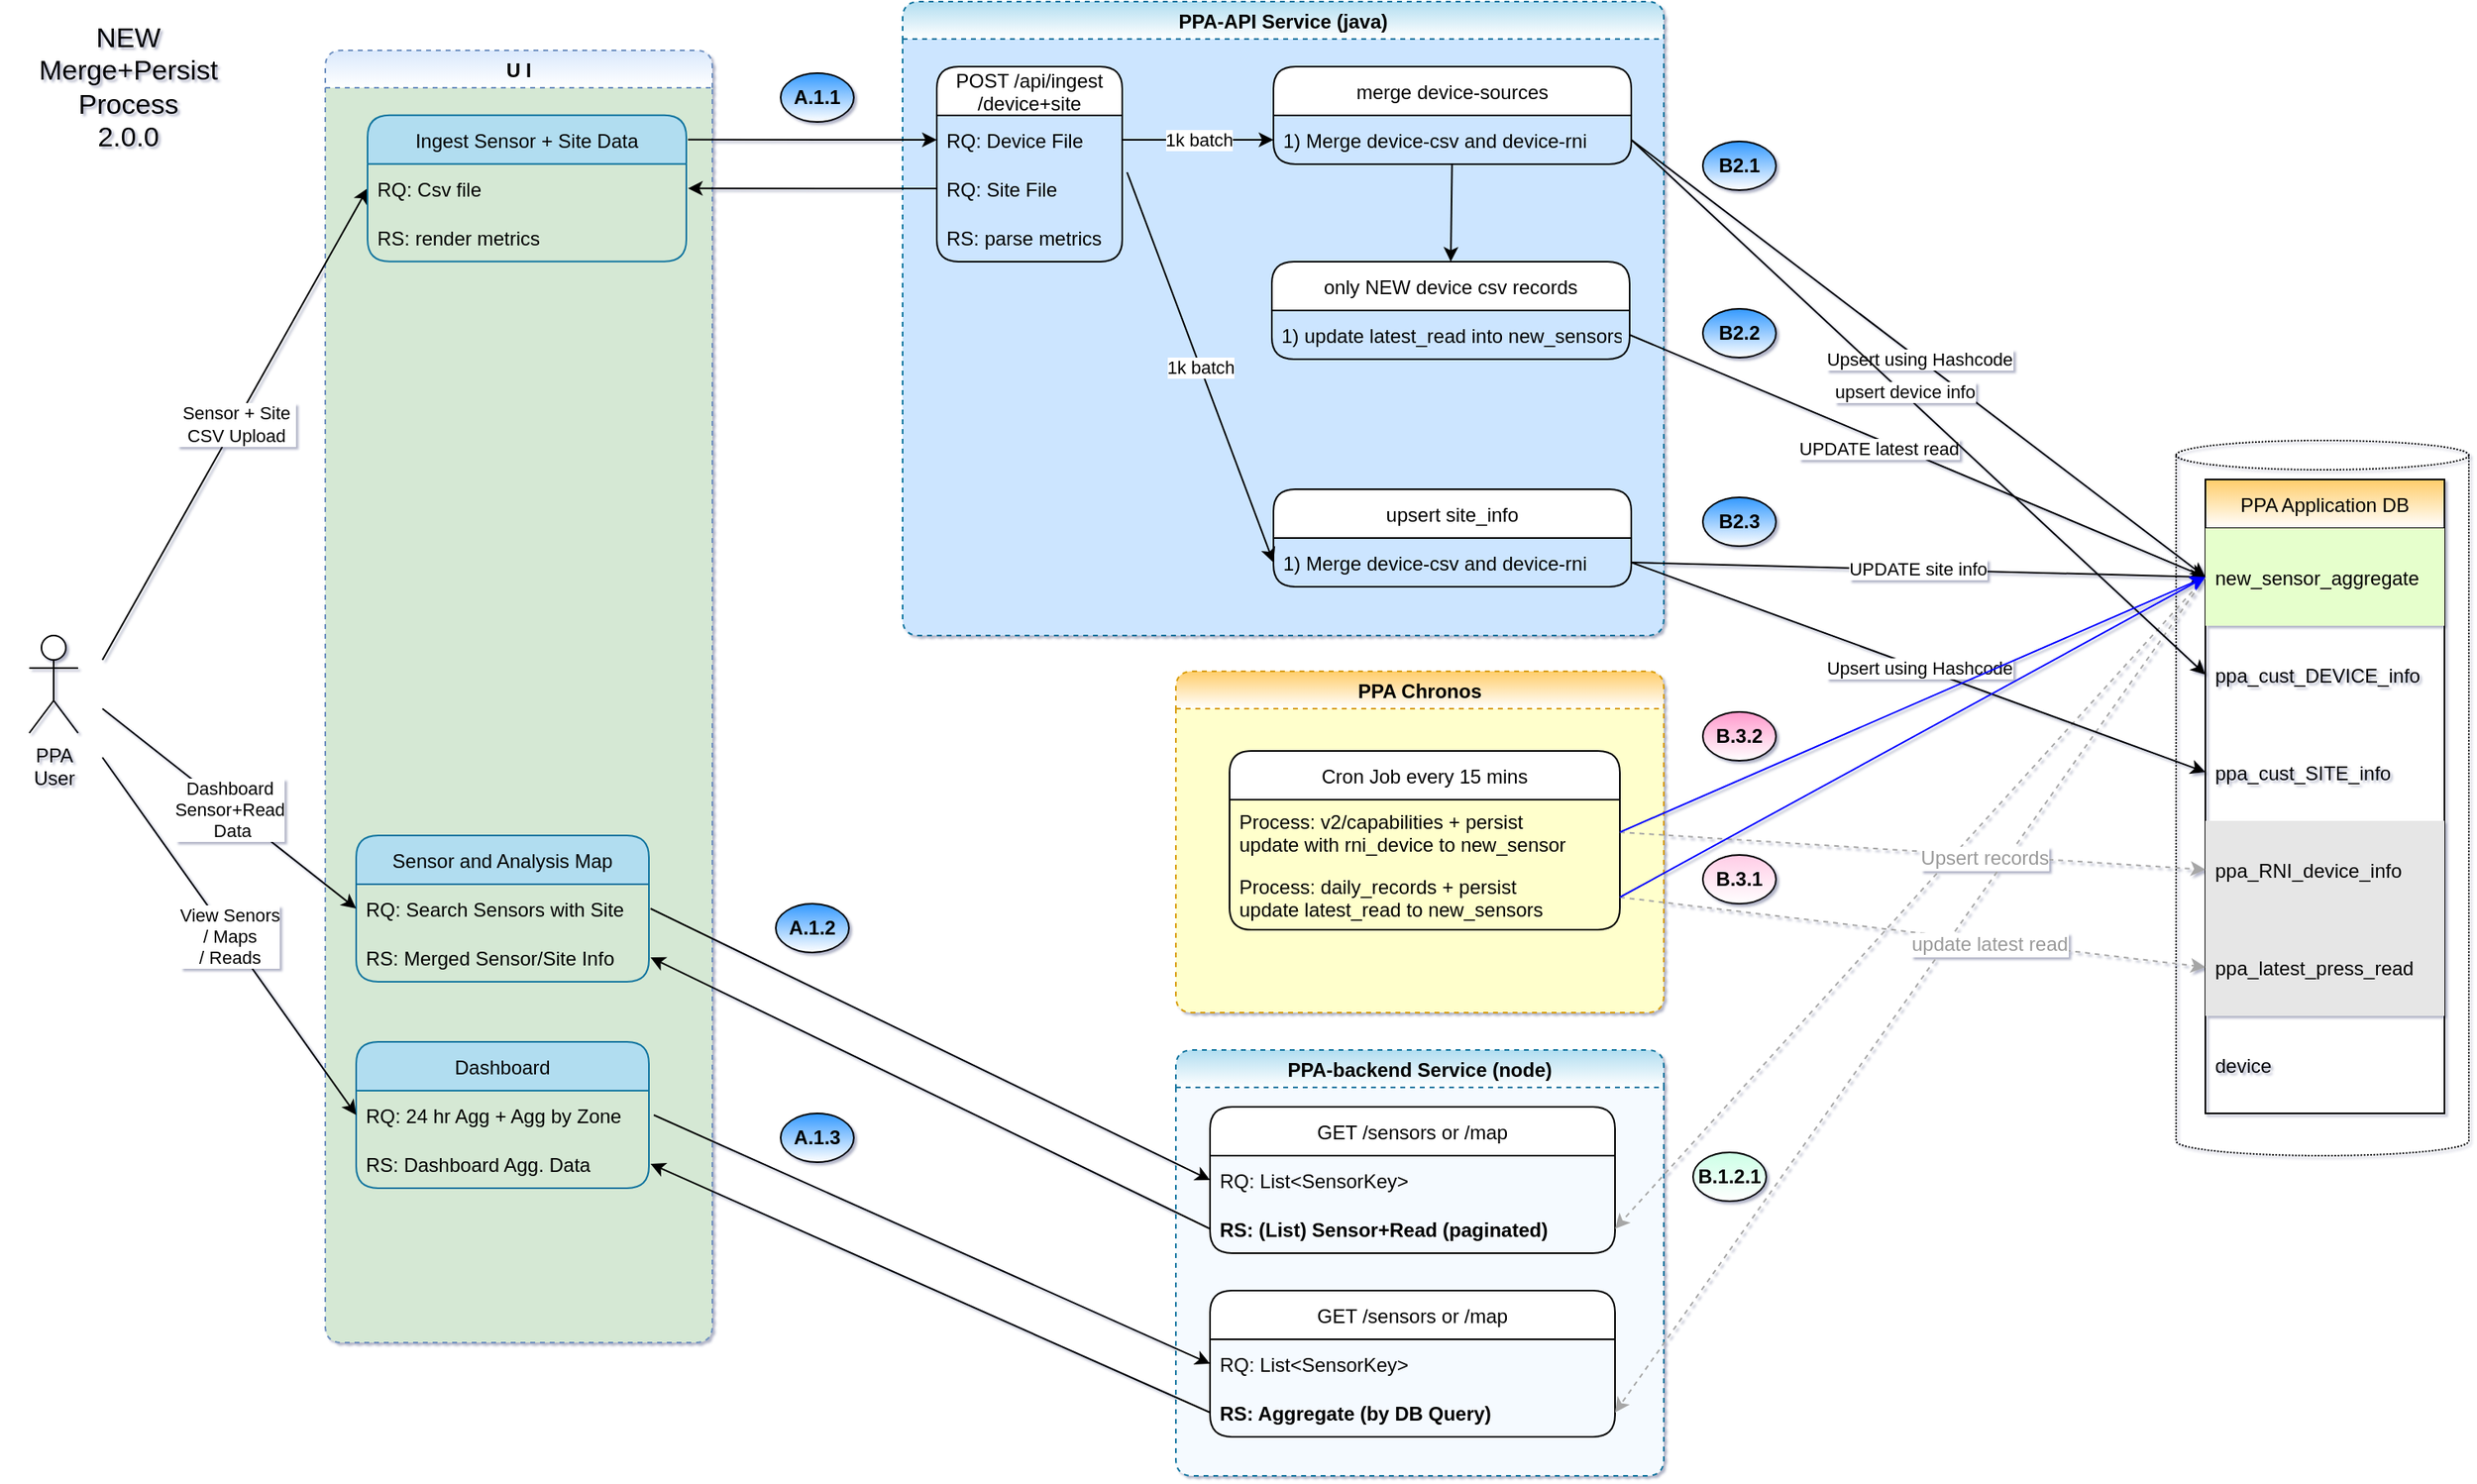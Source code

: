<mxfile version="16.6.5" type="github">
  <diagram id="UW2Let9FedXbePVIwO7e" name="Page-1">
    <mxGraphModel dx="2578" dy="1444" grid="1" gridSize="15" guides="1" tooltips="1" connect="1" arrows="1" fold="1" page="1" pageScale="1" pageWidth="850" pageHeight="1100" math="0" shadow="1">
      <root>
        <mxCell id="0" />
        <mxCell id="1" parent="0" />
        <mxCell id="ZzOdG_4jZLLu2tyRgjDv-50" value="" style="shape=cylinder3;whiteSpace=wrap;html=1;boundedLbl=1;backgroundOutline=1;size=9;strokeColor=default;fillColor=none;gradientColor=#ffffff;dashed=1;dashPattern=1 1;" parent="1" vertex="1">
          <mxGeometry x="1350" y="375" width="180" height="440" as="geometry" />
        </mxCell>
        <mxCell id="ZzOdG_4jZLLu2tyRgjDv-51" value="PPA-backend Service (node)" style="swimlane;rounded=1;dashed=1;fillColor=#b1ddf0;strokeColor=#10739e;swimlaneFillColor=#F5FAFF;gradientColor=#ffffff;" parent="1" vertex="1">
          <mxGeometry x="735" y="750" width="300" height="262" as="geometry" />
        </mxCell>
        <mxCell id="ZzOdG_4jZLLu2tyRgjDv-52" value="GET /sensors or /map" style="swimlane;fontStyle=0;childLayout=stackLayout;horizontal=1;startSize=30;horizontalStack=0;resizeParent=1;resizeParentMax=0;resizeLast=0;collapsible=1;marginBottom=0;rounded=1;" parent="ZzOdG_4jZLLu2tyRgjDv-51" vertex="1">
          <mxGeometry x="21" y="35" width="249" height="90" as="geometry" />
        </mxCell>
        <mxCell id="ZzOdG_4jZLLu2tyRgjDv-53" value="RQ: List&lt;SensorKey&gt;" style="text;strokeColor=none;fillColor=none;align=left;verticalAlign=middle;spacingLeft=4;spacingRight=4;overflow=hidden;points=[[0,0.5],[1,0.5]];portConstraint=eastwest;rotatable=0;rounded=1;" parent="ZzOdG_4jZLLu2tyRgjDv-52" vertex="1">
          <mxGeometry y="30" width="249" height="30" as="geometry" />
        </mxCell>
        <mxCell id="ZzOdG_4jZLLu2tyRgjDv-54" value="RS: (List) Sensor+Read (paginated) " style="text;strokeColor=none;fillColor=none;align=left;verticalAlign=middle;spacingLeft=4;spacingRight=4;overflow=hidden;points=[[0,0.5],[1,0.5]];portConstraint=eastwest;rotatable=0;rounded=1;fontStyle=1" parent="ZzOdG_4jZLLu2tyRgjDv-52" vertex="1">
          <mxGeometry y="60" width="249" height="30" as="geometry" />
        </mxCell>
        <mxCell id="ZzOdG_4jZLLu2tyRgjDv-60" value="GET /sensors or /map" style="swimlane;fontStyle=0;childLayout=stackLayout;horizontal=1;startSize=30;horizontalStack=0;resizeParent=1;resizeParentMax=0;resizeLast=0;collapsible=1;marginBottom=0;rounded=1;" parent="ZzOdG_4jZLLu2tyRgjDv-51" vertex="1">
          <mxGeometry x="21" y="148" width="249" height="90" as="geometry" />
        </mxCell>
        <mxCell id="ZzOdG_4jZLLu2tyRgjDv-61" value="RQ: List&lt;SensorKey&gt;" style="text;strokeColor=none;fillColor=none;align=left;verticalAlign=middle;spacingLeft=4;spacingRight=4;overflow=hidden;points=[[0,0.5],[1,0.5]];portConstraint=eastwest;rotatable=0;rounded=1;" parent="ZzOdG_4jZLLu2tyRgjDv-60" vertex="1">
          <mxGeometry y="30" width="249" height="30" as="geometry" />
        </mxCell>
        <mxCell id="ZzOdG_4jZLLu2tyRgjDv-62" value="RS: Aggregate (by DB Query)" style="text;strokeColor=none;fillColor=none;align=left;verticalAlign=middle;spacingLeft=4;spacingRight=4;overflow=hidden;points=[[0,0.5],[1,0.5]];portConstraint=eastwest;rotatable=0;rounded=1;fontStyle=1" parent="ZzOdG_4jZLLu2tyRgjDv-60" vertex="1">
          <mxGeometry y="60" width="249" height="30" as="geometry" />
        </mxCell>
        <mxCell id="ZzOdG_4jZLLu2tyRgjDv-65" value="PPA-API Service (java)" style="swimlane;rounded=1;dashed=1;fillColor=#b1ddf0;strokeColor=#10739e;swimlaneFillColor=#CCE5FF;gradientColor=#ffffff;" parent="1" vertex="1">
          <mxGeometry x="567" y="105" width="468" height="390" as="geometry" />
        </mxCell>
        <mxCell id="ZzOdG_4jZLLu2tyRgjDv-66" value="POST /api/ingest&#xa;/device+site" style="swimlane;fontStyle=0;childLayout=stackLayout;horizontal=1;startSize=30;horizontalStack=0;resizeParent=1;resizeParentMax=0;resizeLast=0;collapsible=1;marginBottom=0;rounded=1;" parent="ZzOdG_4jZLLu2tyRgjDv-65" vertex="1">
          <mxGeometry x="21" y="40" width="114" height="120" as="geometry" />
        </mxCell>
        <mxCell id="ZzOdG_4jZLLu2tyRgjDv-67" value="RQ: Device File" style="text;strokeColor=none;fillColor=none;align=left;verticalAlign=middle;spacingLeft=4;spacingRight=4;overflow=hidden;points=[[0,0.5],[1,0.5]];portConstraint=eastwest;rotatable=0;rounded=1;" parent="ZzOdG_4jZLLu2tyRgjDv-66" vertex="1">
          <mxGeometry y="30" width="114" height="30" as="geometry" />
        </mxCell>
        <mxCell id="ZzOdG_4jZLLu2tyRgjDv-68" value="RQ: Site File" style="text;strokeColor=none;fillColor=none;align=left;verticalAlign=middle;spacingLeft=4;spacingRight=4;overflow=hidden;points=[[0,0.5],[1,0.5]];portConstraint=eastwest;rotatable=0;rounded=1;" parent="ZzOdG_4jZLLu2tyRgjDv-66" vertex="1">
          <mxGeometry y="60" width="114" height="30" as="geometry" />
        </mxCell>
        <mxCell id="ZzOdG_4jZLLu2tyRgjDv-127" value="RS: parse metrics" style="text;strokeColor=none;fillColor=none;align=left;verticalAlign=middle;spacingLeft=4;spacingRight=4;overflow=hidden;points=[[0,0.5],[1,0.5]];portConstraint=eastwest;rotatable=0;rounded=1;" parent="ZzOdG_4jZLLu2tyRgjDv-66" vertex="1">
          <mxGeometry y="90" width="114" height="30" as="geometry" />
        </mxCell>
        <mxCell id="ZzOdG_4jZLLu2tyRgjDv-122" value="merge device-sources" style="swimlane;fontStyle=0;childLayout=stackLayout;horizontal=1;startSize=30;horizontalStack=0;resizeParent=1;resizeParentMax=0;resizeLast=0;collapsible=1;marginBottom=0;rounded=1;" parent="ZzOdG_4jZLLu2tyRgjDv-65" vertex="1">
          <mxGeometry x="228" y="40" width="220" height="60" as="geometry" />
        </mxCell>
        <mxCell id="ZzOdG_4jZLLu2tyRgjDv-123" value="1) Merge device-csv and device-rni" style="text;strokeColor=none;fillColor=none;align=left;verticalAlign=middle;spacingLeft=4;spacingRight=4;overflow=hidden;points=[[0,0.5],[1,0.5]];portConstraint=eastwest;rotatable=0;rounded=1;" parent="ZzOdG_4jZLLu2tyRgjDv-122" vertex="1">
          <mxGeometry y="30" width="220" height="30" as="geometry" />
        </mxCell>
        <mxCell id="ZzOdG_4jZLLu2tyRgjDv-126" value="1k batch" style="endArrow=classic;html=1;rounded=0;entryX=0;entryY=0.5;entryDx=0;entryDy=0;exitX=1;exitY=0.5;exitDx=0;exitDy=0;" parent="ZzOdG_4jZLLu2tyRgjDv-65" source="ZzOdG_4jZLLu2tyRgjDv-67" target="ZzOdG_4jZLLu2tyRgjDv-123" edge="1">
          <mxGeometry width="50" height="50" relative="1" as="geometry">
            <mxPoint x="138" y="87.301" as="sourcePoint" />
            <mxPoint x="316" y="82.69" as="targetPoint" />
          </mxGeometry>
        </mxCell>
        <mxCell id="GmtC9z-hrs0Nm8OKajx7-3" value="only NEW device csv records" style="swimlane;fontStyle=0;childLayout=stackLayout;horizontal=1;startSize=30;horizontalStack=0;resizeParent=1;resizeParentMax=0;resizeLast=0;collapsible=1;marginBottom=0;rounded=1;" vertex="1" parent="ZzOdG_4jZLLu2tyRgjDv-65">
          <mxGeometry x="227" y="160" width="220" height="60" as="geometry" />
        </mxCell>
        <mxCell id="GmtC9z-hrs0Nm8OKajx7-4" value="1) update latest_read into new_sensors" style="text;strokeColor=none;fillColor=none;align=left;verticalAlign=middle;spacingLeft=4;spacingRight=4;overflow=hidden;points=[[0,0.5],[1,0.5]];portConstraint=eastwest;rotatable=0;rounded=1;" vertex="1" parent="GmtC9z-hrs0Nm8OKajx7-3">
          <mxGeometry y="30" width="220" height="30" as="geometry" />
        </mxCell>
        <mxCell id="GmtC9z-hrs0Nm8OKajx7-9" value="upsert site_info" style="swimlane;fontStyle=0;childLayout=stackLayout;horizontal=1;startSize=30;horizontalStack=0;resizeParent=1;resizeParentMax=0;resizeLast=0;collapsible=1;marginBottom=0;rounded=1;" vertex="1" parent="ZzOdG_4jZLLu2tyRgjDv-65">
          <mxGeometry x="228" y="300" width="220" height="60" as="geometry" />
        </mxCell>
        <mxCell id="GmtC9z-hrs0Nm8OKajx7-10" value="1) Merge device-csv and device-rni" style="text;strokeColor=none;fillColor=none;align=left;verticalAlign=middle;spacingLeft=4;spacingRight=4;overflow=hidden;points=[[0,0.5],[1,0.5]];portConstraint=eastwest;rotatable=0;rounded=1;" vertex="1" parent="GmtC9z-hrs0Nm8OKajx7-9">
          <mxGeometry y="30" width="220" height="30" as="geometry" />
        </mxCell>
        <mxCell id="GmtC9z-hrs0Nm8OKajx7-25" value="" style="endArrow=classic;html=1;rounded=0;entryX=0.5;entryY=0;entryDx=0;entryDy=0;" edge="1" parent="ZzOdG_4jZLLu2tyRgjDv-65" source="ZzOdG_4jZLLu2tyRgjDv-123" target="GmtC9z-hrs0Nm8OKajx7-3">
          <mxGeometry width="50" height="50" relative="1" as="geometry">
            <mxPoint x="198" y="90" as="sourcePoint" />
            <mxPoint x="157" y="520" as="targetPoint" />
          </mxGeometry>
        </mxCell>
        <mxCell id="ZzOdG_4jZLLu2tyRgjDv-69" value="U I" style="swimlane;rounded=1;dashed=1;fillColor=#dae8fc;strokeColor=#6c8ebf;gradientColor=#ffffff;swimlaneFillColor=#D5E8D4;" parent="1" vertex="1">
          <mxGeometry x="212" y="135" width="238" height="795" as="geometry" />
        </mxCell>
        <mxCell id="ZzOdG_4jZLLu2tyRgjDv-70" value="&amp;nbsp;Sensor + Site&amp;nbsp;&lt;br&gt;CSV Upload" style="endArrow=classic;html=1;rounded=0;entryX=0;entryY=0.5;entryDx=0;entryDy=0;" parent="ZzOdG_4jZLLu2tyRgjDv-69" target="ZzOdG_4jZLLu2tyRgjDv-72" edge="1">
          <mxGeometry width="50" height="50" relative="1" as="geometry">
            <mxPoint x="-137" y="375" as="sourcePoint" />
            <mxPoint x="29" y="70" as="targetPoint" />
          </mxGeometry>
        </mxCell>
        <mxCell id="ZzOdG_4jZLLu2tyRgjDv-71" value="Ingest Sensor + Site Data" style="swimlane;fontStyle=0;childLayout=stackLayout;horizontal=1;startSize=30;horizontalStack=0;resizeParent=1;resizeParentMax=0;resizeLast=0;collapsible=1;marginBottom=0;rounded=1;labelBackgroundColor=none;fillColor=#b1ddf0;strokeColor=#10739e;" parent="ZzOdG_4jZLLu2tyRgjDv-69" vertex="1">
          <mxGeometry x="26" y="39.91" width="196" height="90" as="geometry" />
        </mxCell>
        <mxCell id="ZzOdG_4jZLLu2tyRgjDv-72" value="RQ: Csv file" style="text;strokeColor=none;fillColor=none;align=left;verticalAlign=middle;spacingLeft=4;spacingRight=4;overflow=hidden;points=[[0,0.5],[1,0.5]];portConstraint=eastwest;rotatable=0;rounded=1;" parent="ZzOdG_4jZLLu2tyRgjDv-71" vertex="1">
          <mxGeometry y="30" width="196" height="30" as="geometry" />
        </mxCell>
        <mxCell id="ZzOdG_4jZLLu2tyRgjDv-73" value="RS: render metrics" style="text;strokeColor=none;fillColor=none;align=left;verticalAlign=middle;spacingLeft=4;spacingRight=4;overflow=hidden;points=[[0,0.5],[1,0.5]];portConstraint=eastwest;rotatable=0;rounded=1;" parent="ZzOdG_4jZLLu2tyRgjDv-71" vertex="1">
          <mxGeometry y="60" width="196" height="30" as="geometry" />
        </mxCell>
        <mxCell id="ZzOdG_4jZLLu2tyRgjDv-74" value="Sensor and Analysis Map" style="swimlane;fontStyle=0;childLayout=stackLayout;horizontal=1;startSize=30;horizontalStack=0;resizeParent=1;resizeParentMax=0;resizeLast=0;collapsible=1;marginBottom=0;rounded=1;labelBackgroundColor=none;fillColor=#b1ddf0;strokeColor=#10739e;" parent="ZzOdG_4jZLLu2tyRgjDv-69" vertex="1">
          <mxGeometry x="19" y="483" width="180" height="90" as="geometry" />
        </mxCell>
        <mxCell id="ZzOdG_4jZLLu2tyRgjDv-75" value="RQ: Search Sensors with Site" style="text;strokeColor=none;fillColor=none;align=left;verticalAlign=middle;spacingLeft=4;spacingRight=4;overflow=hidden;points=[[0,0.5],[1,0.5]];portConstraint=eastwest;rotatable=0;rounded=1;" parent="ZzOdG_4jZLLu2tyRgjDv-74" vertex="1">
          <mxGeometry y="30" width="180" height="30" as="geometry" />
        </mxCell>
        <mxCell id="ZzOdG_4jZLLu2tyRgjDv-76" value="RS: Merged Sensor/Site Info " style="text;strokeColor=none;fillColor=none;align=left;verticalAlign=middle;spacingLeft=4;spacingRight=4;overflow=hidden;points=[[0,0.5],[1,0.5]];portConstraint=eastwest;rotatable=0;rounded=1;" parent="ZzOdG_4jZLLu2tyRgjDv-74" vertex="1">
          <mxGeometry y="60" width="180" height="30" as="geometry" />
        </mxCell>
        <mxCell id="ZzOdG_4jZLLu2tyRgjDv-77" value="Dashboard" style="swimlane;fontStyle=0;childLayout=stackLayout;horizontal=1;startSize=30;horizontalStack=0;resizeParent=1;resizeParentMax=0;resizeLast=0;collapsible=1;marginBottom=0;rounded=1;labelBackgroundColor=none;fillColor=#b1ddf0;strokeColor=#10739e;" parent="ZzOdG_4jZLLu2tyRgjDv-69" vertex="1">
          <mxGeometry x="19" y="610" width="180" height="90" as="geometry" />
        </mxCell>
        <mxCell id="ZzOdG_4jZLLu2tyRgjDv-78" value="RQ: 24 hr Agg + Agg by Zone" style="text;strokeColor=none;fillColor=none;align=left;verticalAlign=middle;spacingLeft=4;spacingRight=4;overflow=hidden;points=[[0,0.5],[1,0.5]];portConstraint=eastwest;rotatable=0;rounded=1;" parent="ZzOdG_4jZLLu2tyRgjDv-77" vertex="1">
          <mxGeometry y="30" width="180" height="30" as="geometry" />
        </mxCell>
        <mxCell id="ZzOdG_4jZLLu2tyRgjDv-79" value="RS: Dashboard Agg. Data" style="text;strokeColor=none;fillColor=none;align=left;verticalAlign=middle;spacingLeft=4;spacingRight=4;overflow=hidden;points=[[0,0.5],[1,0.5]];portConstraint=eastwest;rotatable=0;rounded=1;" parent="ZzOdG_4jZLLu2tyRgjDv-77" vertex="1">
          <mxGeometry y="60" width="180" height="30" as="geometry" />
        </mxCell>
        <mxCell id="ZzOdG_4jZLLu2tyRgjDv-80" value="PPA &lt;br&gt;User" style="shape=umlActor;verticalLabelPosition=bottom;verticalAlign=top;html=1;outlineConnect=0;rounded=1;" parent="1" vertex="1">
          <mxGeometry x="30" y="495" width="30" height="60" as="geometry" />
        </mxCell>
        <mxCell id="ZzOdG_4jZLLu2tyRgjDv-81" value="" style="endArrow=classic;html=1;rounded=0;entryX=0;entryY=0.5;entryDx=0;entryDy=0;exitX=1;exitY=0.5;exitDx=0;exitDy=0;" parent="1" target="ZzOdG_4jZLLu2tyRgjDv-67" edge="1">
          <mxGeometry width="50" height="50" relative="1" as="geometry">
            <mxPoint x="435" y="189.91" as="sourcePoint" />
            <mxPoint x="771" y="251.91" as="targetPoint" />
          </mxGeometry>
        </mxCell>
        <mxCell id="ZzOdG_4jZLLu2tyRgjDv-82" value="" style="endArrow=classic;html=1;rounded=0;entryX=1;entryY=0.5;entryDx=0;entryDy=0;exitX=0;exitY=0.5;exitDx=0;exitDy=0;" parent="1" source="ZzOdG_4jZLLu2tyRgjDv-68" edge="1">
          <mxGeometry width="50" height="50" relative="1" as="geometry">
            <mxPoint x="721" y="301.91" as="sourcePoint" />
            <mxPoint x="435" y="219.91" as="targetPoint" />
          </mxGeometry>
        </mxCell>
        <mxCell id="ZzOdG_4jZLLu2tyRgjDv-84" value="View Senors&lt;br&gt;/ Maps&lt;br&gt;/ Reads" style="endArrow=classic;html=1;rounded=0;entryX=0;entryY=0.5;entryDx=0;entryDy=0;" parent="1" target="ZzOdG_4jZLLu2tyRgjDv-78" edge="1">
          <mxGeometry width="50" height="50" relative="1" as="geometry">
            <mxPoint x="75" y="570" as="sourcePoint" />
            <mxPoint x="225" y="510" as="targetPoint" />
          </mxGeometry>
        </mxCell>
        <mxCell id="ZzOdG_4jZLLu2tyRgjDv-85" value="&lt;b&gt;A.1.1&lt;/b&gt;" style="ellipse;whiteSpace=wrap;html=1;gradientColor=#ffffff;fillColor=#3399FF;" parent="1" vertex="1">
          <mxGeometry x="492" y="149" width="45" height="30" as="geometry" />
        </mxCell>
        <mxCell id="ZzOdG_4jZLLu2tyRgjDv-86" value="&lt;b&gt;A.1.2&lt;/b&gt;" style="ellipse;whiteSpace=wrap;html=1;gradientColor=#ffffff;fillColor=#3399FF;" parent="1" vertex="1">
          <mxGeometry x="489" y="660" width="45" height="30" as="geometry" />
        </mxCell>
        <mxCell id="ZzOdG_4jZLLu2tyRgjDv-87" value="" style="endArrow=classic;html=1;rounded=0;entryX=0;entryY=0.5;entryDx=0;entryDy=0;exitX=1;exitY=0.5;exitDx=0;exitDy=0;" parent="1" target="ZzOdG_4jZLLu2tyRgjDv-53" edge="1">
          <mxGeometry width="50" height="50" relative="1" as="geometry">
            <mxPoint x="412" y="663" as="sourcePoint" />
            <mxPoint x="520" y="828" as="targetPoint" />
          </mxGeometry>
        </mxCell>
        <mxCell id="ZzOdG_4jZLLu2tyRgjDv-88" value="" style="endArrow=classic;html=1;rounded=0;entryX=1;entryY=0.5;entryDx=0;entryDy=0;exitX=0;exitY=0.5;exitDx=0;exitDy=0;" parent="1" source="ZzOdG_4jZLLu2tyRgjDv-54" edge="1">
          <mxGeometry width="50" height="50" relative="1" as="geometry">
            <mxPoint x="543.5" y="873" as="sourcePoint" />
            <mxPoint x="412" y="693" as="targetPoint" />
          </mxGeometry>
        </mxCell>
        <mxCell id="ZzOdG_4jZLLu2tyRgjDv-89" value="PPA Chronos" style="swimlane;rounded=1;dashed=1;fillColor=#FFCD69;strokeColor=#d79b00;swimlaneFillColor=#FFFFCC;gradientColor=#ffffff;" parent="1" vertex="1">
          <mxGeometry x="735" y="517" width="300" height="210" as="geometry" />
        </mxCell>
        <mxCell id="ZzOdG_4jZLLu2tyRgjDv-90" value="Cron Job every 15 mins" style="swimlane;fontStyle=0;childLayout=stackLayout;horizontal=1;startSize=30;horizontalStack=0;resizeParent=1;resizeParentMax=0;resizeLast=0;collapsible=1;marginBottom=0;rounded=1;" parent="ZzOdG_4jZLLu2tyRgjDv-89" vertex="1">
          <mxGeometry x="33" y="49" width="240" height="110" as="geometry" />
        </mxCell>
        <mxCell id="ZzOdG_4jZLLu2tyRgjDv-91" value="Process: v2/capabilities + persist&#xa;update with rni_device to new_sensor" style="text;strokeColor=none;fillColor=none;align=left;verticalAlign=middle;spacingLeft=4;spacingRight=4;overflow=hidden;points=[[0,0.5],[1,0.5]];portConstraint=eastwest;rotatable=0;rounded=1;" parent="ZzOdG_4jZLLu2tyRgjDv-90" vertex="1">
          <mxGeometry y="30" width="240" height="40" as="geometry" />
        </mxCell>
        <mxCell id="ZzOdG_4jZLLu2tyRgjDv-92" value="Process: daily_records + persist&#xa;update latest_read to new_sensors" style="text;strokeColor=none;fillColor=none;align=left;verticalAlign=middle;spacingLeft=4;spacingRight=4;overflow=hidden;points=[[0,0.5],[1,0.5]];portConstraint=eastwest;rotatable=0;rounded=1;" parent="ZzOdG_4jZLLu2tyRgjDv-90" vertex="1">
          <mxGeometry y="70" width="240" height="40" as="geometry" />
        </mxCell>
        <mxCell id="ZzOdG_4jZLLu2tyRgjDv-93" value="PPA Application DB" style="swimlane;fontStyle=0;childLayout=stackLayout;horizontal=1;startSize=30;horizontalStack=0;resizeParent=1;resizeParentMax=0;resizeLast=0;collapsible=1;marginBottom=0;fillColor=#FFCD69;gradientColor=#ffffff;" parent="1" vertex="1">
          <mxGeometry x="1368" y="399" width="147" height="390" as="geometry" />
        </mxCell>
        <mxCell id="ZzOdG_4jZLLu2tyRgjDv-120" value="new_sensor_aggregate" style="text;strokeColor=none;fillColor=#E6FFCC;align=left;verticalAlign=middle;spacingLeft=4;spacingRight=4;overflow=hidden;points=[[0,0.5],[1,0.5]];portConstraint=eastwest;rotatable=0;spacingBottom=5;spacingTop=5;" parent="ZzOdG_4jZLLu2tyRgjDv-93" vertex="1">
          <mxGeometry y="30" width="147" height="60" as="geometry" />
        </mxCell>
        <mxCell id="ZzOdG_4jZLLu2tyRgjDv-94" value="ppa_cust_DEVICE_info" style="text;strokeColor=none;fillColor=none;align=left;verticalAlign=middle;spacingLeft=4;spacingRight=4;overflow=hidden;points=[[0,0.5],[1,0.5]];portConstraint=eastwest;rotatable=0;spacingBottom=5;spacingTop=5;" parent="ZzOdG_4jZLLu2tyRgjDv-93" vertex="1">
          <mxGeometry y="90" width="147" height="60" as="geometry" />
        </mxCell>
        <mxCell id="ZzOdG_4jZLLu2tyRgjDv-95" value="ppa_cust_SITE_info" style="text;strokeColor=none;fillColor=none;align=left;verticalAlign=middle;spacingLeft=4;spacingRight=4;overflow=hidden;points=[[0,0.5],[1,0.5]];portConstraint=eastwest;rotatable=0;spacingBottom=5;spacingTop=5;" parent="ZzOdG_4jZLLu2tyRgjDv-93" vertex="1">
          <mxGeometry y="150" width="147" height="60" as="geometry" />
        </mxCell>
        <mxCell id="ZzOdG_4jZLLu2tyRgjDv-96" value="ppa_RNI_device_info" style="text;strokeColor=none;fillColor=#E6E6E6;align=left;verticalAlign=middle;spacingLeft=4;spacingRight=4;overflow=hidden;points=[[0,0.5],[1,0.5]];portConstraint=eastwest;rotatable=0;spacingBottom=5;spacingTop=5;" parent="ZzOdG_4jZLLu2tyRgjDv-93" vertex="1">
          <mxGeometry y="210" width="147" height="60" as="geometry" />
        </mxCell>
        <mxCell id="ZzOdG_4jZLLu2tyRgjDv-97" value="ppa_latest_press_read" style="text;strokeColor=none;fillColor=#E6E6E6;align=left;verticalAlign=middle;spacingLeft=4;spacingRight=4;overflow=hidden;points=[[0,0.5],[1,0.5]];portConstraint=eastwest;rotatable=0;spacingBottom=5;spacingTop=5;" parent="ZzOdG_4jZLLu2tyRgjDv-93" vertex="1">
          <mxGeometry y="270" width="147" height="60" as="geometry" />
        </mxCell>
        <mxCell id="ZzOdG_4jZLLu2tyRgjDv-98" value="device" style="text;strokeColor=none;fillColor=none;align=left;verticalAlign=middle;spacingLeft=4;spacingRight=4;overflow=hidden;points=[[0,0.5],[1,0.5]];portConstraint=eastwest;rotatable=0;spacingBottom=5;spacingTop=5;" parent="ZzOdG_4jZLLu2tyRgjDv-93" vertex="1">
          <mxGeometry y="330" width="147" height="60" as="geometry" />
        </mxCell>
        <mxCell id="ZzOdG_4jZLLu2tyRgjDv-107" value="&lt;b&gt;B2.1&lt;br&gt;&lt;/b&gt;" style="ellipse;whiteSpace=wrap;html=1;gradientColor=#ffffff;fillColor=#3399FF;" parent="1" vertex="1">
          <mxGeometry x="1059" y="191" width="45" height="30" as="geometry" />
        </mxCell>
        <mxCell id="ZzOdG_4jZLLu2tyRgjDv-109" value="&lt;b&gt;B.3.1&lt;br&gt;&lt;/b&gt;" style="ellipse;whiteSpace=wrap;html=1;gradientColor=#ffffff;fillColor=#FFCCE6;" parent="1" vertex="1">
          <mxGeometry x="1059" y="630" width="45" height="30" as="geometry" />
        </mxCell>
        <mxCell id="ZzOdG_4jZLLu2tyRgjDv-110" value="NEW &lt;br&gt;Merge+Persist&lt;br&gt;Process &lt;br style=&quot;font-size: 17px&quot;&gt;2.0.0" style="text;html=1;strokeColor=none;fillColor=none;align=center;verticalAlign=middle;whiteSpace=wrap;rounded=0;dashed=1;dashPattern=1 1;fontSize=17;shadow=1;sketch=0;" parent="1" vertex="1">
          <mxGeometry x="16" y="135" width="150" height="45" as="geometry" />
        </mxCell>
        <mxCell id="ZzOdG_4jZLLu2tyRgjDv-111" value="Dashboard &lt;br&gt;Sensor+Read&lt;br&gt;&amp;nbsp;Data" style="endArrow=classic;html=1;rounded=0;entryX=0;entryY=0.5;entryDx=0;entryDy=0;" parent="1" edge="1" target="ZzOdG_4jZLLu2tyRgjDv-75">
          <mxGeometry width="50" height="50" relative="1" as="geometry">
            <mxPoint x="75" y="540" as="sourcePoint" />
            <mxPoint x="240" y="470" as="targetPoint" />
          </mxGeometry>
        </mxCell>
        <mxCell id="ZzOdG_4jZLLu2tyRgjDv-112" value="" style="endArrow=classic;html=1;rounded=0;entryX=0;entryY=0.5;entryDx=0;entryDy=0;exitX=1;exitY=0.5;exitDx=0;exitDy=0;" parent="1" target="ZzOdG_4jZLLu2tyRgjDv-61" edge="1">
          <mxGeometry width="50" height="50" relative="1" as="geometry">
            <mxPoint x="414" y="790" as="sourcePoint" />
            <mxPoint x="540" y="804" as="targetPoint" />
          </mxGeometry>
        </mxCell>
        <mxCell id="ZzOdG_4jZLLu2tyRgjDv-113" value="" style="endArrow=classic;html=1;rounded=0;entryX=1;entryY=0.5;entryDx=0;entryDy=0;exitX=0;exitY=0.5;exitDx=0;exitDy=0;" parent="1" source="ZzOdG_4jZLLu2tyRgjDv-62" edge="1">
          <mxGeometry width="50" height="50" relative="1" as="geometry">
            <mxPoint x="544.5" y="834" as="sourcePoint" />
            <mxPoint x="412" y="820" as="targetPoint" />
          </mxGeometry>
        </mxCell>
        <mxCell id="ZzOdG_4jZLLu2tyRgjDv-118" value="" style="endArrow=classic;html=1;rounded=0;exitX=0;exitY=0.5;exitDx=0;exitDy=0;strokeColor=#A6A6A6;shadow=0;entryX=1;entryY=0.5;entryDx=0;entryDy=0;dashed=1;" parent="1" source="ZzOdG_4jZLLu2tyRgjDv-120" target="ZzOdG_4jZLLu2tyRgjDv-54" edge="1">
          <mxGeometry width="50" height="50" relative="1" as="geometry">
            <mxPoint x="1224" y="560" as="sourcePoint" />
            <mxPoint x="1095" y="590" as="targetPoint" />
          </mxGeometry>
        </mxCell>
        <mxCell id="ZzOdG_4jZLLu2tyRgjDv-121" value="" style="endArrow=classic;html=1;rounded=0;strokeColor=#A6A6A6;shadow=0;entryX=1;entryY=0.5;entryDx=0;entryDy=0;exitX=0;exitY=0.5;exitDx=0;exitDy=0;dashed=1;" parent="1" source="ZzOdG_4jZLLu2tyRgjDv-120" target="ZzOdG_4jZLLu2tyRgjDv-62" edge="1">
          <mxGeometry width="50" height="50" relative="1" as="geometry">
            <mxPoint x="1125" y="345" as="sourcePoint" />
            <mxPoint x="778.0" y="423" as="targetPoint" />
          </mxGeometry>
        </mxCell>
        <mxCell id="GmtC9z-hrs0Nm8OKajx7-1" value="Upsert&amp;nbsp;using&amp;nbsp;Hashcode" style="endArrow=classic;html=1;rounded=0;entryX=0;entryY=0.5;entryDx=0;entryDy=0;exitX=1;exitY=0.5;exitDx=0;exitDy=0;" edge="1" parent="1" source="ZzOdG_4jZLLu2tyRgjDv-123" target="ZzOdG_4jZLLu2tyRgjDv-120">
          <mxGeometry width="50" height="50" relative="1" as="geometry">
            <mxPoint x="449" y="204.91" as="sourcePoint" />
            <mxPoint x="558" y="205" as="targetPoint" />
          </mxGeometry>
        </mxCell>
        <mxCell id="GmtC9z-hrs0Nm8OKajx7-8" value="UPDATE latest read" style="endArrow=classic;html=1;rounded=0;entryX=0;entryY=0.5;entryDx=0;entryDy=0;exitX=1;exitY=0.5;exitDx=0;exitDy=0;" edge="1" parent="1" source="GmtC9z-hrs0Nm8OKajx7-4" target="ZzOdG_4jZLLu2tyRgjDv-120">
          <mxGeometry x="-0.125" y="-5" width="50" height="50" relative="1" as="geometry">
            <mxPoint x="1050" y="490" as="sourcePoint" />
            <mxPoint x="1268" y="514" as="targetPoint" />
            <mxPoint as="offset" />
          </mxGeometry>
        </mxCell>
        <mxCell id="GmtC9z-hrs0Nm8OKajx7-11" value="1k batch" style="endArrow=classic;html=1;rounded=0;entryX=0;entryY=0.5;entryDx=0;entryDy=0;" edge="1" parent="1" target="GmtC9z-hrs0Nm8OKajx7-10">
          <mxGeometry width="50" height="50" relative="1" as="geometry">
            <mxPoint x="705" y="210" as="sourcePoint" />
            <mxPoint x="361" y="267.69" as="targetPoint" />
          </mxGeometry>
        </mxCell>
        <mxCell id="GmtC9z-hrs0Nm8OKajx7-12" value="UPDATE site info" style="endArrow=classic;html=1;rounded=0;exitX=1;exitY=0.5;exitDx=0;exitDy=0;entryX=0;entryY=0.5;entryDx=0;entryDy=0;" edge="1" parent="1" source="GmtC9z-hrs0Nm8OKajx7-10" target="ZzOdG_4jZLLu2tyRgjDv-120">
          <mxGeometry width="50" height="50" relative="1" as="geometry">
            <mxPoint x="449" y="389.91" as="sourcePoint" />
            <mxPoint x="1350" y="180" as="targetPoint" />
          </mxGeometry>
        </mxCell>
        <mxCell id="GmtC9z-hrs0Nm8OKajx7-13" value="Upsert&amp;nbsp;using&amp;nbsp;Hashcode" style="endArrow=classic;html=1;rounded=0;entryX=0;entryY=0.5;entryDx=0;entryDy=0;exitX=1;exitY=0.5;exitDx=0;exitDy=0;" edge="1" parent="1" source="GmtC9z-hrs0Nm8OKajx7-10" target="ZzOdG_4jZLLu2tyRgjDv-95">
          <mxGeometry width="50" height="50" relative="1" as="geometry">
            <mxPoint x="975" y="375" as="sourcePoint" />
            <mxPoint x="1200" y="210" as="targetPoint" />
          </mxGeometry>
        </mxCell>
        <mxCell id="GmtC9z-hrs0Nm8OKajx7-14" value="upsert device info" style="endArrow=classic;html=1;rounded=0;exitX=1;exitY=0.5;exitDx=0;exitDy=0;entryX=0;entryY=0.5;entryDx=0;entryDy=0;" edge="1" parent="1" source="ZzOdG_4jZLLu2tyRgjDv-123" target="ZzOdG_4jZLLu2tyRgjDv-94">
          <mxGeometry x="-0.05" y="1" width="50" height="50" relative="1" as="geometry">
            <mxPoint x="990" y="390" as="sourcePoint" />
            <mxPoint x="1380" y="300" as="targetPoint" />
            <mxPoint as="offset" />
          </mxGeometry>
        </mxCell>
        <mxCell id="GmtC9z-hrs0Nm8OKajx7-15" value="&lt;b&gt;B2.2&lt;br&gt;&lt;/b&gt;" style="ellipse;whiteSpace=wrap;html=1;gradientColor=#ffffff;fillColor=#3399FF;" vertex="1" parent="1">
          <mxGeometry x="1059" y="294" width="45" height="30" as="geometry" />
        </mxCell>
        <mxCell id="GmtC9z-hrs0Nm8OKajx7-16" value="&lt;b&gt;B2.3&lt;br&gt;&lt;/b&gt;" style="ellipse;whiteSpace=wrap;html=1;gradientColor=#ffffff;fillColor=#3399FF;" vertex="1" parent="1">
          <mxGeometry x="1059" y="410" width="45" height="30" as="geometry" />
        </mxCell>
        <mxCell id="GmtC9z-hrs0Nm8OKajx7-17" value="" style="endArrow=classic;html=1;rounded=0;strokeColor=#A6A6A6;shadow=0;entryX=0;entryY=0.5;entryDx=0;entryDy=0;exitX=1;exitY=0.5;exitDx=0;exitDy=0;dashed=1;" edge="1" parent="1" source="ZzOdG_4jZLLu2tyRgjDv-91" target="ZzOdG_4jZLLu2tyRgjDv-96">
          <mxGeometry width="50" height="50" relative="1" as="geometry">
            <mxPoint x="1456" y="189" as="sourcePoint" />
            <mxPoint x="738" y="883" as="targetPoint" />
          </mxGeometry>
        </mxCell>
        <mxCell id="GmtC9z-hrs0Nm8OKajx7-22" value="Upsert records" style="edgeLabel;html=1;align=center;verticalAlign=middle;resizable=0;points=[];fontSize=12;fontColor=#999999;" vertex="1" connectable="0" parent="GmtC9z-hrs0Nm8OKajx7-17">
          <mxGeometry x="0.242" y="-1" relative="1" as="geometry">
            <mxPoint as="offset" />
          </mxGeometry>
        </mxCell>
        <mxCell id="GmtC9z-hrs0Nm8OKajx7-18" value="" style="endArrow=classic;html=1;rounded=0;strokeColor=#A6A6A6;shadow=0;entryX=0;entryY=0.5;entryDx=0;entryDy=0;exitX=1;exitY=0.5;exitDx=0;exitDy=0;dashed=1;" edge="1" parent="1" source="ZzOdG_4jZLLu2tyRgjDv-92" target="ZzOdG_4jZLLu2tyRgjDv-97">
          <mxGeometry width="50" height="50" relative="1" as="geometry">
            <mxPoint x="1245" y="760" as="sourcePoint" />
            <mxPoint x="1456" y="369" as="targetPoint" />
          </mxGeometry>
        </mxCell>
        <mxCell id="GmtC9z-hrs0Nm8OKajx7-23" value="update latest read" style="edgeLabel;html=1;align=center;verticalAlign=middle;resizable=0;points=[];fontSize=12;fontColor=#999999;" vertex="1" connectable="0" parent="GmtC9z-hrs0Nm8OKajx7-18">
          <mxGeometry x="0.259" y="-1" relative="1" as="geometry">
            <mxPoint y="1" as="offset" />
          </mxGeometry>
        </mxCell>
        <mxCell id="GmtC9z-hrs0Nm8OKajx7-20" value="" style="endArrow=classic;html=1;rounded=0;strokeColor=#0000FF;entryX=0;entryY=0.5;entryDx=0;entryDy=0;exitX=1;exitY=0.5;exitDx=0;exitDy=0;" edge="1" parent="1" source="ZzOdG_4jZLLu2tyRgjDv-92" target="ZzOdG_4jZLLu2tyRgjDv-120">
          <mxGeometry width="50" height="50" relative="1" as="geometry">
            <mxPoint x="1185" y="750" as="sourcePoint" />
            <mxPoint x="1440" y="180" as="targetPoint" />
          </mxGeometry>
        </mxCell>
        <mxCell id="GmtC9z-hrs0Nm8OKajx7-21" value="" style="endArrow=classic;html=1;rounded=0;strokeColor=#0000FF;exitX=1;exitY=0.5;exitDx=0;exitDy=0;entryX=0;entryY=0.5;entryDx=0;entryDy=0;" edge="1" parent="1" source="ZzOdG_4jZLLu2tyRgjDv-91" target="ZzOdG_4jZLLu2tyRgjDv-120">
          <mxGeometry width="50" height="50" relative="1" as="geometry">
            <mxPoint x="1200" y="765" as="sourcePoint" />
            <mxPoint x="1440" y="180" as="targetPoint" />
          </mxGeometry>
        </mxCell>
        <mxCell id="GmtC9z-hrs0Nm8OKajx7-26" value="&lt;b&gt;A.1.3&lt;/b&gt;" style="ellipse;whiteSpace=wrap;html=1;gradientColor=#ffffff;fillColor=#3399FF;" vertex="1" parent="1">
          <mxGeometry x="492" y="789" width="45" height="30" as="geometry" />
        </mxCell>
        <mxCell id="GmtC9z-hrs0Nm8OKajx7-27" value="&lt;b&gt;B.3.2&lt;br&gt;&lt;/b&gt;" style="ellipse;whiteSpace=wrap;html=1;gradientColor=#ffffff;fillColor=#FF99CC;" vertex="1" parent="1">
          <mxGeometry x="1059" y="542" width="45" height="30" as="geometry" />
        </mxCell>
        <mxCell id="ZzOdG_4jZLLu2tyRgjDv-115" value="&lt;b&gt;B.1.2.1&lt;/b&gt;" style="ellipse;whiteSpace=wrap;html=1;gradientColor=#ffffff;fillColor=#CCFFE6;" parent="1" vertex="1">
          <mxGeometry x="1053" y="813" width="45" height="30" as="geometry" />
        </mxCell>
      </root>
    </mxGraphModel>
  </diagram>
</mxfile>
